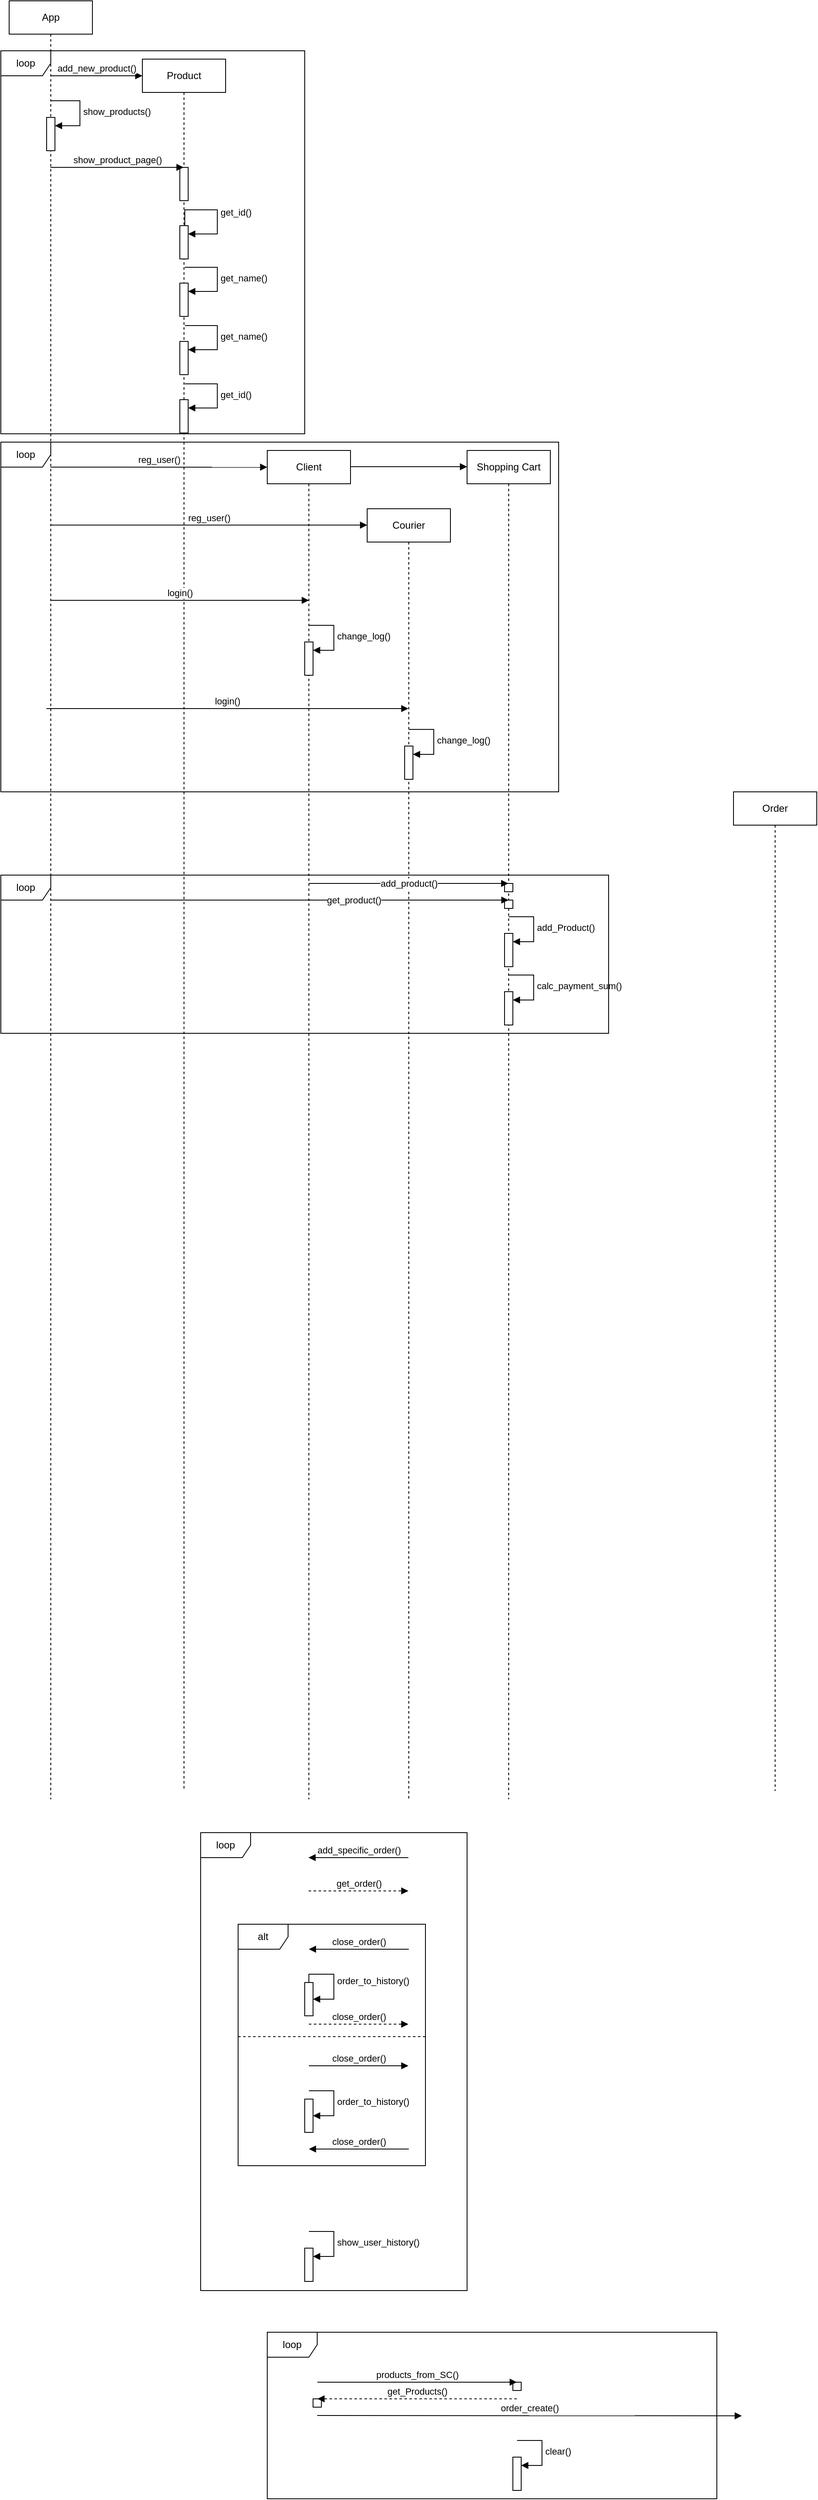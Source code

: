 <mxfile version="22.0.4" type="github">
  <diagram name="Страница — 1" id="QKT6WsH2Z0uWWN3aXLzz">
    <mxGraphModel dx="2620" dy="2117" grid="1" gridSize="10" guides="1" tooltips="1" connect="1" arrows="1" fold="1" page="1" pageScale="1" pageWidth="827" pageHeight="1169" math="0" shadow="0">
      <root>
        <mxCell id="0" />
        <mxCell id="1" parent="0" />
        <mxCell id="R161lrSTg0WXfEPUk8Zl-1" value="App" style="shape=umlLifeline;perimeter=lifelinePerimeter;whiteSpace=wrap;html=1;container=1;dropTarget=0;collapsible=0;recursiveResize=0;outlineConnect=0;portConstraint=eastwest;newEdgeStyle={&quot;curved&quot;:0,&quot;rounded&quot;:0};" parent="1" vertex="1">
          <mxGeometry x="-30" y="-320" width="100" height="2160" as="geometry" />
        </mxCell>
        <mxCell id="KEKvrft_BPd6GVxRHbvh-13" value="" style="html=1;points=[[0,0,0,0,5],[0,1,0,0,-5],[1,0,0,0,5],[1,1,0,0,-5]];perimeter=orthogonalPerimeter;outlineConnect=0;targetShapes=umlLifeline;portConstraint=eastwest;newEdgeStyle={&quot;curved&quot;:0,&quot;rounded&quot;:0};" vertex="1" parent="R161lrSTg0WXfEPUk8Zl-1">
          <mxGeometry x="45" y="140" width="10" height="40" as="geometry" />
        </mxCell>
        <mxCell id="R161lrSTg0WXfEPUk8Zl-2" value="Product" style="shape=umlLifeline;perimeter=lifelinePerimeter;whiteSpace=wrap;html=1;container=1;dropTarget=0;collapsible=0;recursiveResize=0;outlineConnect=0;portConstraint=eastwest;newEdgeStyle={&quot;curved&quot;:0,&quot;rounded&quot;:0};" parent="1" vertex="1">
          <mxGeometry x="130" y="-250" width="100" height="2080" as="geometry" />
        </mxCell>
        <mxCell id="KEKvrft_BPd6GVxRHbvh-15" value="" style="html=1;points=[[0,0,0,0,5],[0,1,0,0,-5],[1,0,0,0,5],[1,1,0,0,-5]];perimeter=orthogonalPerimeter;outlineConnect=0;targetShapes=umlLifeline;portConstraint=eastwest;newEdgeStyle={&quot;curved&quot;:0,&quot;rounded&quot;:0};" vertex="1" parent="R161lrSTg0WXfEPUk8Zl-2">
          <mxGeometry x="45" y="200" width="10" height="40" as="geometry" />
        </mxCell>
        <mxCell id="KEKvrft_BPd6GVxRHbvh-16" value="get_id()" style="html=1;align=left;spacingLeft=2;endArrow=block;rounded=0;edgeStyle=orthogonalEdgeStyle;curved=0;rounded=0;" edge="1" parent="R161lrSTg0WXfEPUk8Zl-2" target="KEKvrft_BPd6GVxRHbvh-15">
          <mxGeometry relative="1" as="geometry">
            <mxPoint x="51" y="200" as="sourcePoint" />
            <Array as="points">
              <mxPoint x="90" y="181" />
              <mxPoint x="90" y="210" />
            </Array>
          </mxGeometry>
        </mxCell>
        <mxCell id="KEKvrft_BPd6GVxRHbvh-17" value="" style="html=1;points=[[0,0,0,0,5],[0,1,0,0,-5],[1,0,0,0,5],[1,1,0,0,-5]];perimeter=orthogonalPerimeter;outlineConnect=0;targetShapes=umlLifeline;portConstraint=eastwest;newEdgeStyle={&quot;curved&quot;:0,&quot;rounded&quot;:0};" vertex="1" parent="R161lrSTg0WXfEPUk8Zl-2">
          <mxGeometry x="45" y="130" width="10" height="40" as="geometry" />
        </mxCell>
        <mxCell id="KEKvrft_BPd6GVxRHbvh-22" value="" style="html=1;points=[[0,0,0,0,5],[0,1,0,0,-5],[1,0,0,0,5],[1,1,0,0,-5]];perimeter=orthogonalPerimeter;outlineConnect=0;targetShapes=umlLifeline;portConstraint=eastwest;newEdgeStyle={&quot;curved&quot;:0,&quot;rounded&quot;:0};" vertex="1" parent="R161lrSTg0WXfEPUk8Zl-2">
          <mxGeometry x="45" y="269" width="10" height="40" as="geometry" />
        </mxCell>
        <mxCell id="KEKvrft_BPd6GVxRHbvh-23" value="get_name()" style="html=1;align=left;spacingLeft=2;endArrow=block;rounded=0;edgeStyle=orthogonalEdgeStyle;curved=0;rounded=0;exitX=0.51;exitY=0.115;exitDx=0;exitDy=0;exitPerimeter=0;" edge="1" parent="R161lrSTg0WXfEPUk8Zl-2" target="KEKvrft_BPd6GVxRHbvh-22">
          <mxGeometry relative="1" as="geometry">
            <mxPoint x="51" y="250" as="sourcePoint" />
            <Array as="points">
              <mxPoint x="90" y="250" />
              <mxPoint x="90" y="279" />
            </Array>
          </mxGeometry>
        </mxCell>
        <mxCell id="KEKvrft_BPd6GVxRHbvh-24" value="" style="html=1;points=[[0,0,0,0,5],[0,1,0,0,-5],[1,0,0,0,5],[1,1,0,0,-5]];perimeter=orthogonalPerimeter;outlineConnect=0;targetShapes=umlLifeline;portConstraint=eastwest;newEdgeStyle={&quot;curved&quot;:0,&quot;rounded&quot;:0};" vertex="1" parent="R161lrSTg0WXfEPUk8Zl-2">
          <mxGeometry x="45" y="339" width="10" height="40" as="geometry" />
        </mxCell>
        <mxCell id="KEKvrft_BPd6GVxRHbvh-25" value="get_name()" style="html=1;align=left;spacingLeft=2;endArrow=block;rounded=0;edgeStyle=orthogonalEdgeStyle;curved=0;rounded=0;exitX=0.51;exitY=0.115;exitDx=0;exitDy=0;exitPerimeter=0;" edge="1" parent="R161lrSTg0WXfEPUk8Zl-2" target="KEKvrft_BPd6GVxRHbvh-24">
          <mxGeometry relative="1" as="geometry">
            <mxPoint x="51" y="320" as="sourcePoint" />
            <Array as="points">
              <mxPoint x="90" y="320" />
              <mxPoint x="90" y="349" />
            </Array>
          </mxGeometry>
        </mxCell>
        <mxCell id="KEKvrft_BPd6GVxRHbvh-26" value="" style="html=1;points=[[0,0,0,0,5],[0,1,0,0,-5],[1,0,0,0,5],[1,1,0,0,-5]];perimeter=orthogonalPerimeter;outlineConnect=0;targetShapes=umlLifeline;portConstraint=eastwest;newEdgeStyle={&quot;curved&quot;:0,&quot;rounded&quot;:0};" vertex="1" parent="R161lrSTg0WXfEPUk8Zl-2">
          <mxGeometry x="45" y="409" width="10" height="40" as="geometry" />
        </mxCell>
        <mxCell id="KEKvrft_BPd6GVxRHbvh-27" value="get_id()" style="html=1;align=left;spacingLeft=2;endArrow=block;rounded=0;edgeStyle=orthogonalEdgeStyle;curved=0;rounded=0;exitX=0.51;exitY=0.115;exitDx=0;exitDy=0;exitPerimeter=0;" edge="1" parent="R161lrSTg0WXfEPUk8Zl-2" target="KEKvrft_BPd6GVxRHbvh-26">
          <mxGeometry relative="1" as="geometry">
            <mxPoint x="51" y="390" as="sourcePoint" />
            <Array as="points">
              <mxPoint x="90.0" y="390" />
              <mxPoint x="90.0" y="419" />
            </Array>
          </mxGeometry>
        </mxCell>
        <mxCell id="R161lrSTg0WXfEPUk8Zl-4" value="Client" style="shape=umlLifeline;perimeter=lifelinePerimeter;whiteSpace=wrap;html=1;container=1;dropTarget=0;collapsible=0;recursiveResize=0;outlineConnect=0;portConstraint=eastwest;newEdgeStyle={&quot;curved&quot;:0,&quot;rounded&quot;:0};" parent="1" vertex="1">
          <mxGeometry x="280" y="220" width="100" height="1620" as="geometry" />
        </mxCell>
        <mxCell id="R161lrSTg0WXfEPUk8Zl-59" value="order_to_history()" style="html=1;align=left;spacingLeft=2;endArrow=block;rounded=0;edgeStyle=orthogonalEdgeStyle;curved=0;rounded=0;" parent="R161lrSTg0WXfEPUk8Zl-4" source="R161lrSTg0WXfEPUk8Zl-60" target="R161lrSTg0WXfEPUk8Zl-60" edge="1">
          <mxGeometry relative="1" as="geometry">
            <mxPoint x="50" y="2147.08" as="sourcePoint" />
            <Array as="points">
              <mxPoint x="50" y="1830" />
              <mxPoint x="80" y="1830" />
              <mxPoint x="80" y="1860" />
            </Array>
            <mxPoint x="60" y="1860" as="targetPoint" />
          </mxGeometry>
        </mxCell>
        <mxCell id="R161lrSTg0WXfEPUk8Zl-60" value="" style="html=1;points=[[0,0,0,0,5],[0,1,0,0,-5],[1,0,0,0,5],[1,1,0,0,-5]];perimeter=orthogonalPerimeter;outlineConnect=0;targetShapes=umlLifeline;portConstraint=eastwest;newEdgeStyle={&quot;curved&quot;:0,&quot;rounded&quot;:0};" parent="R161lrSTg0WXfEPUk8Zl-4" vertex="1">
          <mxGeometry x="45" y="1840" width="10" height="40" as="geometry" />
        </mxCell>
        <mxCell id="R161lrSTg0WXfEPUk8Zl-65" value="" style="html=1;points=[[0,0,0,0,5],[0,1,0,0,-5],[1,0,0,0,5],[1,1,0,0,-5]];perimeter=orthogonalPerimeter;outlineConnect=0;targetShapes=umlLifeline;portConstraint=eastwest;newEdgeStyle={&quot;curved&quot;:0,&quot;rounded&quot;:0};" parent="R161lrSTg0WXfEPUk8Zl-4" vertex="1">
          <mxGeometry x="45" y="1980" width="10" height="40" as="geometry" />
        </mxCell>
        <mxCell id="KEKvrft_BPd6GVxRHbvh-2" value="show_user_history()" style="html=1;align=left;spacingLeft=2;endArrow=block;rounded=0;edgeStyle=orthogonalEdgeStyle;curved=0;rounded=0;" edge="1" parent="R161lrSTg0WXfEPUk8Zl-4">
          <mxGeometry relative="1" as="geometry">
            <mxPoint x="50" y="2139" as="sourcePoint" />
            <Array as="points">
              <mxPoint x="80" y="2169" />
            </Array>
            <mxPoint x="55" y="2169" as="targetPoint" />
          </mxGeometry>
        </mxCell>
        <mxCell id="KEKvrft_BPd6GVxRHbvh-3" value="" style="html=1;points=[[0,0,0,0,5],[0,1,0,0,-5],[1,0,0,0,5],[1,1,0,0,-5]];perimeter=orthogonalPerimeter;outlineConnect=0;targetShapes=umlLifeline;portConstraint=eastwest;newEdgeStyle={&quot;curved&quot;:0,&quot;rounded&quot;:0};" vertex="1" parent="R161lrSTg0WXfEPUk8Zl-4">
          <mxGeometry x="45" y="2159" width="10" height="40" as="geometry" />
        </mxCell>
        <mxCell id="KEKvrft_BPd6GVxRHbvh-30" value="" style="html=1;points=[[0,0,0,0,5],[0,1,0,0,-5],[1,0,0,0,5],[1,1,0,0,-5]];perimeter=orthogonalPerimeter;outlineConnect=0;targetShapes=umlLifeline;portConstraint=eastwest;newEdgeStyle={&quot;curved&quot;:0,&quot;rounded&quot;:0};" vertex="1" parent="R161lrSTg0WXfEPUk8Zl-4">
          <mxGeometry x="45" y="230" width="10" height="40" as="geometry" />
        </mxCell>
        <mxCell id="KEKvrft_BPd6GVxRHbvh-31" value="change_log()" style="html=1;align=left;spacingLeft=2;endArrow=block;rounded=0;edgeStyle=orthogonalEdgeStyle;curved=0;rounded=0;" edge="1" target="KEKvrft_BPd6GVxRHbvh-30" parent="R161lrSTg0WXfEPUk8Zl-4">
          <mxGeometry relative="1" as="geometry">
            <mxPoint x="50" y="210" as="sourcePoint" />
            <Array as="points">
              <mxPoint x="80" y="240" />
            </Array>
          </mxGeometry>
        </mxCell>
        <mxCell id="R161lrSTg0WXfEPUk8Zl-5" value="Courier" style="shape=umlLifeline;perimeter=lifelinePerimeter;whiteSpace=wrap;html=1;container=1;dropTarget=0;collapsible=0;recursiveResize=0;outlineConnect=0;portConstraint=eastwest;newEdgeStyle={&quot;curved&quot;:0,&quot;rounded&quot;:0};" parent="1" vertex="1">
          <mxGeometry x="400" y="290" width="100" height="1550" as="geometry" />
        </mxCell>
        <mxCell id="KEKvrft_BPd6GVxRHbvh-36" value="" style="html=1;points=[[0,0,0,0,5],[0,1,0,0,-5],[1,0,0,0,5],[1,1,0,0,-5]];perimeter=orthogonalPerimeter;outlineConnect=0;targetShapes=umlLifeline;portConstraint=eastwest;newEdgeStyle={&quot;curved&quot;:0,&quot;rounded&quot;:0};" vertex="1" parent="R161lrSTg0WXfEPUk8Zl-5">
          <mxGeometry x="45" y="285" width="10" height="40" as="geometry" />
        </mxCell>
        <mxCell id="KEKvrft_BPd6GVxRHbvh-37" value="change_log()" style="html=1;align=left;spacingLeft=2;endArrow=block;rounded=0;edgeStyle=orthogonalEdgeStyle;curved=0;rounded=0;" edge="1" parent="R161lrSTg0WXfEPUk8Zl-5" target="KEKvrft_BPd6GVxRHbvh-36">
          <mxGeometry relative="1" as="geometry">
            <mxPoint x="50" y="265" as="sourcePoint" />
            <Array as="points">
              <mxPoint x="80" y="265" />
              <mxPoint x="80" y="295" />
            </Array>
          </mxGeometry>
        </mxCell>
        <mxCell id="R161lrSTg0WXfEPUk8Zl-6" value="Order" style="shape=umlLifeline;perimeter=lifelinePerimeter;whiteSpace=wrap;html=1;container=1;dropTarget=0;collapsible=0;recursiveResize=0;outlineConnect=0;portConstraint=eastwest;newEdgeStyle={&quot;curved&quot;:0,&quot;rounded&quot;:0};" parent="1" vertex="1">
          <mxGeometry x="840" y="630" width="100" height="1200" as="geometry" />
        </mxCell>
        <mxCell id="R161lrSTg0WXfEPUk8Zl-7" value="Shopping Cart" style="shape=umlLifeline;perimeter=lifelinePerimeter;whiteSpace=wrap;html=1;container=1;dropTarget=0;collapsible=0;recursiveResize=0;outlineConnect=0;portConstraint=eastwest;newEdgeStyle={&quot;curved&quot;:0,&quot;rounded&quot;:0};" parent="1" vertex="1">
          <mxGeometry x="520" y="220" width="100" height="1620" as="geometry" />
        </mxCell>
        <mxCell id="R161lrSTg0WXfEPUk8Zl-32" value="add_Product()" style="html=1;align=left;spacingLeft=2;endArrow=block;rounded=0;edgeStyle=orthogonalEdgeStyle;curved=0;rounded=0;" parent="R161lrSTg0WXfEPUk8Zl-7" edge="1">
          <mxGeometry relative="1" as="geometry">
            <mxPoint x="50" y="560" as="sourcePoint" />
            <Array as="points">
              <mxPoint x="80" y="590" />
            </Array>
            <mxPoint x="55" y="590" as="targetPoint" />
          </mxGeometry>
        </mxCell>
        <mxCell id="R161lrSTg0WXfEPUk8Zl-35" value="calc_payment_sum()" style="html=1;align=left;spacingLeft=2;endArrow=block;rounded=0;edgeStyle=orthogonalEdgeStyle;curved=0;rounded=0;" parent="R161lrSTg0WXfEPUk8Zl-7" edge="1">
          <mxGeometry relative="1" as="geometry">
            <mxPoint x="50" y="630" as="sourcePoint" />
            <Array as="points">
              <mxPoint x="80" y="660" />
            </Array>
            <mxPoint x="55" y="660" as="targetPoint" />
          </mxGeometry>
        </mxCell>
        <mxCell id="R161lrSTg0WXfEPUk8Zl-36" value="" style="html=1;points=[[0,0,0,0,5],[0,1,0,0,-5],[1,0,0,0,5],[1,1,0,0,-5]];perimeter=orthogonalPerimeter;outlineConnect=0;targetShapes=umlLifeline;portConstraint=eastwest;newEdgeStyle={&quot;curved&quot;:0,&quot;rounded&quot;:0};" parent="R161lrSTg0WXfEPUk8Zl-7" vertex="1">
          <mxGeometry x="45" y="650" width="10" height="40" as="geometry" />
        </mxCell>
        <mxCell id="R161lrSTg0WXfEPUk8Zl-42" value="clear()" style="html=1;align=left;spacingLeft=2;endArrow=block;rounded=0;edgeStyle=orthogonalEdgeStyle;curved=0;rounded=0;" parent="R161lrSTg0WXfEPUk8Zl-7" edge="1">
          <mxGeometry relative="1" as="geometry">
            <mxPoint x="60" y="2390" as="sourcePoint" />
            <Array as="points">
              <mxPoint x="90" y="2420" />
            </Array>
            <mxPoint x="65" y="2420" as="targetPoint" />
          </mxGeometry>
        </mxCell>
        <mxCell id="R161lrSTg0WXfEPUk8Zl-43" value="" style="html=1;points=[[0,0,0,0,5],[0,1,0,0,-5],[1,0,0,0,5],[1,1,0,0,-5]];perimeter=orthogonalPerimeter;outlineConnect=0;targetShapes=umlLifeline;portConstraint=eastwest;newEdgeStyle={&quot;curved&quot;:0,&quot;rounded&quot;:0};" parent="R161lrSTg0WXfEPUk8Zl-7" vertex="1">
          <mxGeometry x="55" y="2410" width="10" height="40" as="geometry" />
        </mxCell>
        <mxCell id="KEKvrft_BPd6GVxRHbvh-19" value="" style="html=1;points=[[0,0,0,0,5],[0,1,0,0,-5],[1,0,0,0,5],[1,1,0,0,-5]];perimeter=orthogonalPerimeter;outlineConnect=0;targetShapes=umlLifeline;portConstraint=eastwest;newEdgeStyle={&quot;curved&quot;:0,&quot;rounded&quot;:0};" vertex="1" parent="R161lrSTg0WXfEPUk8Zl-7">
          <mxGeometry x="45" y="540" width="10" height="10" as="geometry" />
        </mxCell>
        <mxCell id="R161lrSTg0WXfEPUk8Zl-9" value="add_new_product()" style="html=1;verticalAlign=bottom;endArrow=block;curved=0;rounded=0;" parent="1" edge="1">
          <mxGeometry width="80" relative="1" as="geometry">
            <mxPoint x="19.5" y="-230" as="sourcePoint" />
            <mxPoint x="130" y="-230" as="targetPoint" />
          </mxGeometry>
        </mxCell>
        <mxCell id="R161lrSTg0WXfEPUk8Zl-12" value="reg_user()" style="html=1;verticalAlign=bottom;endArrow=block;curved=0;rounded=0;entryX=0;entryY=0.067;entryDx=0;entryDy=0;entryPerimeter=0;" parent="1" edge="1">
          <mxGeometry width="80" relative="1" as="geometry">
            <mxPoint x="19.5" y="240" as="sourcePoint" />
            <mxPoint x="280" y="240.1" as="targetPoint" />
          </mxGeometry>
        </mxCell>
        <mxCell id="R161lrSTg0WXfEPUk8Zl-14" value="reg_user()" style="html=1;verticalAlign=bottom;endArrow=block;curved=0;rounded=0;entryX=0;entryY=0.067;entryDx=0;entryDy=0;entryPerimeter=0;" parent="1" edge="1">
          <mxGeometry width="80" relative="1" as="geometry">
            <mxPoint x="19.5" y="309.58" as="sourcePoint" />
            <mxPoint x="400" y="309.68" as="targetPoint" />
          </mxGeometry>
        </mxCell>
        <mxCell id="R161lrSTg0WXfEPUk8Zl-15" value="" style="html=1;verticalAlign=bottom;endArrow=block;curved=0;rounded=0;" parent="1" edge="1">
          <mxGeometry width="80" relative="1" as="geometry">
            <mxPoint x="380" y="239.5" as="sourcePoint" />
            <mxPoint x="520" y="239.5" as="targetPoint" />
          </mxGeometry>
        </mxCell>
        <mxCell id="R161lrSTg0WXfEPUk8Zl-16" value="loop" style="shape=umlFrame;whiteSpace=wrap;html=1;pointerEvents=0;" parent="1" vertex="1">
          <mxGeometry x="-40" y="-260" width="365" height="460" as="geometry" />
        </mxCell>
        <mxCell id="R161lrSTg0WXfEPUk8Zl-17" value="order_create()" style="html=1;verticalAlign=bottom;endArrow=block;curved=0;rounded=0;entryX=0;entryY=0.017;entryDx=0;entryDy=0;entryPerimeter=0;" parent="1" edge="1">
          <mxGeometry width="80" relative="1" as="geometry">
            <mxPoint x="340" y="2580" as="sourcePoint" />
            <mxPoint x="850" y="2580.4" as="targetPoint" />
          </mxGeometry>
        </mxCell>
        <mxCell id="R161lrSTg0WXfEPUk8Zl-18" value="loop" style="shape=umlFrame;whiteSpace=wrap;html=1;pointerEvents=0;" parent="1" vertex="1">
          <mxGeometry x="280" y="2480" width="540" height="200" as="geometry" />
        </mxCell>
        <mxCell id="R161lrSTg0WXfEPUk8Zl-21" value="loop" style="shape=umlFrame;whiteSpace=wrap;html=1;pointerEvents=0;" parent="1" vertex="1">
          <mxGeometry x="-40" y="210" width="670" height="420" as="geometry" />
        </mxCell>
        <mxCell id="R161lrSTg0WXfEPUk8Zl-25" value="" style="html=1;verticalAlign=bottom;endArrow=block;curved=0;rounded=0;" parent="1" edge="1">
          <mxGeometry width="80" relative="1" as="geometry">
            <mxPoint x="20.25" y="760" as="sourcePoint" />
            <mxPoint x="569.75" y="760" as="targetPoint" />
          </mxGeometry>
        </mxCell>
        <mxCell id="R161lrSTg0WXfEPUk8Zl-26" value="get_product()" style="edgeLabel;html=1;align=center;verticalAlign=middle;resizable=0;points=[];" parent="R161lrSTg0WXfEPUk8Zl-25" vertex="1" connectable="0">
          <mxGeometry x="0.186" relative="1" as="geometry">
            <mxPoint x="37" as="offset" />
          </mxGeometry>
        </mxCell>
        <mxCell id="R161lrSTg0WXfEPUk8Zl-27" value="loop" style="shape=umlFrame;whiteSpace=wrap;html=1;pointerEvents=0;" parent="1" vertex="1">
          <mxGeometry x="-40" y="730" width="730" height="190" as="geometry" />
        </mxCell>
        <mxCell id="R161lrSTg0WXfEPUk8Zl-33" value="" style="html=1;points=[[0,0,0,0,5],[0,1,0,0,-5],[1,0,0,0,5],[1,1,0,0,-5]];perimeter=orthogonalPerimeter;outlineConnect=0;targetShapes=umlLifeline;portConstraint=eastwest;newEdgeStyle={&quot;curved&quot;:0,&quot;rounded&quot;:0};" parent="1" vertex="1">
          <mxGeometry x="565" y="800" width="10" height="40" as="geometry" />
        </mxCell>
        <mxCell id="R161lrSTg0WXfEPUk8Zl-46" value="add_specific_order()" style="html=1;verticalAlign=bottom;endArrow=block;curved=0;rounded=0;" parent="1" edge="1">
          <mxGeometry width="80" relative="1" as="geometry">
            <mxPoint x="449.5" y="1910" as="sourcePoint" />
            <mxPoint x="329.5" y="1910" as="targetPoint" />
          </mxGeometry>
        </mxCell>
        <mxCell id="R161lrSTg0WXfEPUk8Zl-47" value="get_order()" style="html=1;verticalAlign=bottom;endArrow=block;curved=0;rounded=0;dashed=1;" parent="1" edge="1">
          <mxGeometry width="80" relative="1" as="geometry">
            <mxPoint x="329.667" y="1950.0" as="sourcePoint" />
            <mxPoint x="449.5" y="1950.0" as="targetPoint" />
          </mxGeometry>
        </mxCell>
        <mxCell id="R161lrSTg0WXfEPUk8Zl-48" value="loop" style="shape=umlFrame;whiteSpace=wrap;html=1;pointerEvents=0;" parent="1" vertex="1">
          <mxGeometry x="200" y="1880" width="320" height="550" as="geometry" />
        </mxCell>
        <mxCell id="R161lrSTg0WXfEPUk8Zl-49" value="close_order()" style="html=1;verticalAlign=bottom;endArrow=block;curved=0;rounded=0;" parent="1" edge="1">
          <mxGeometry width="80" relative="1" as="geometry">
            <mxPoint x="450" y="2020" as="sourcePoint" />
            <mxPoint x="330" y="2020" as="targetPoint" />
          </mxGeometry>
        </mxCell>
        <mxCell id="R161lrSTg0WXfEPUk8Zl-50" value="close_order()" style="html=1;verticalAlign=bottom;endArrow=block;curved=0;rounded=0;dashed=1;" parent="1" edge="1">
          <mxGeometry width="80" relative="1" as="geometry">
            <mxPoint x="330" y="2110" as="sourcePoint" />
            <mxPoint x="449.5" y="2110" as="targetPoint" />
          </mxGeometry>
        </mxCell>
        <mxCell id="R161lrSTg0WXfEPUk8Zl-53" value="close_order()" style="html=1;verticalAlign=bottom;endArrow=block;curved=0;rounded=0;" parent="1" edge="1">
          <mxGeometry width="80" relative="1" as="geometry">
            <mxPoint x="330" y="2160" as="sourcePoint" />
            <mxPoint x="449.5" y="2160" as="targetPoint" />
          </mxGeometry>
        </mxCell>
        <mxCell id="R161lrSTg0WXfEPUk8Zl-54" value="close_order()" style="html=1;verticalAlign=bottom;endArrow=block;curved=0;rounded=0;" parent="1" edge="1">
          <mxGeometry width="80" relative="1" as="geometry">
            <mxPoint x="450" y="2260" as="sourcePoint" />
            <mxPoint x="330" y="2260" as="targetPoint" />
          </mxGeometry>
        </mxCell>
        <mxCell id="R161lrSTg0WXfEPUk8Zl-55" value="alt" style="shape=umlFrame;whiteSpace=wrap;html=1;pointerEvents=0;" parent="1" vertex="1">
          <mxGeometry x="245" y="1990" width="225" height="290" as="geometry" />
        </mxCell>
        <mxCell id="R161lrSTg0WXfEPUk8Zl-56" value="" style="line;strokeWidth=1;fillColor=none;align=left;verticalAlign=middle;spacingTop=-1;spacingLeft=3;spacingRight=3;rotatable=0;labelPosition=right;points=[];portConstraint=eastwest;strokeColor=inherit;dashed=1;" parent="1" vertex="1">
          <mxGeometry x="245" y="2121" width="225" height="8" as="geometry" />
        </mxCell>
        <mxCell id="R161lrSTg0WXfEPUk8Zl-64" value="order_to_history()" style="html=1;align=left;spacingLeft=2;endArrow=block;rounded=0;edgeStyle=orthogonalEdgeStyle;curved=0;rounded=0;" parent="1" edge="1">
          <mxGeometry relative="1" as="geometry">
            <mxPoint x="330" y="2190" as="sourcePoint" />
            <Array as="points">
              <mxPoint x="360" y="2220" />
            </Array>
            <mxPoint x="335" y="2220" as="targetPoint" />
          </mxGeometry>
        </mxCell>
        <mxCell id="KEKvrft_BPd6GVxRHbvh-10" value="show_product_page()" style="html=1;verticalAlign=bottom;endArrow=block;curved=0;rounded=0;" edge="1" parent="1" target="R161lrSTg0WXfEPUk8Zl-2">
          <mxGeometry width="80" relative="1" as="geometry">
            <mxPoint x="19.5" y="-120" as="sourcePoint" />
            <mxPoint x="130" y="-120" as="targetPoint" />
          </mxGeometry>
        </mxCell>
        <mxCell id="KEKvrft_BPd6GVxRHbvh-14" value="show_products()" style="html=1;align=left;spacingLeft=2;endArrow=block;rounded=0;edgeStyle=orthogonalEdgeStyle;curved=0;rounded=0;" edge="1" target="KEKvrft_BPd6GVxRHbvh-13" parent="1">
          <mxGeometry relative="1" as="geometry">
            <mxPoint x="20" y="-200" as="sourcePoint" />
            <Array as="points">
              <mxPoint x="55" y="-170" />
            </Array>
          </mxGeometry>
        </mxCell>
        <mxCell id="KEKvrft_BPd6GVxRHbvh-18" value="" style="html=1;points=[[0,0,0,0,5],[0,1,0,0,-5],[1,0,0,0,5],[1,1,0,0,-5]];perimeter=orthogonalPerimeter;outlineConnect=0;targetShapes=umlLifeline;portConstraint=eastwest;newEdgeStyle={&quot;curved&quot;:0,&quot;rounded&quot;:0};" vertex="1" parent="1">
          <mxGeometry x="565" y="740" width="10" height="10" as="geometry" />
        </mxCell>
        <mxCell id="R161lrSTg0WXfEPUk8Zl-23" value="" style="html=1;verticalAlign=bottom;endArrow=block;curved=0;rounded=0;" parent="1" edge="1">
          <mxGeometry width="80" relative="1" as="geometry">
            <mxPoint x="330" y="740" as="sourcePoint" />
            <mxPoint x="569.5" y="740" as="targetPoint" />
          </mxGeometry>
        </mxCell>
        <mxCell id="R161lrSTg0WXfEPUk8Zl-24" value="add_product()" style="edgeLabel;html=1;align=center;verticalAlign=middle;resizable=0;points=[];" parent="R161lrSTg0WXfEPUk8Zl-23" vertex="1" connectable="0">
          <mxGeometry x="0.186" relative="1" as="geometry">
            <mxPoint x="-22" as="offset" />
          </mxGeometry>
        </mxCell>
        <mxCell id="KEKvrft_BPd6GVxRHbvh-20" value="" style="html=1;points=[[0,0,0,0,5],[0,1,0,0,-5],[1,0,0,0,5],[1,1,0,0,-5]];perimeter=orthogonalPerimeter;outlineConnect=0;targetShapes=umlLifeline;portConstraint=eastwest;newEdgeStyle={&quot;curved&quot;:0,&quot;rounded&quot;:0};" vertex="1" parent="1">
          <mxGeometry x="575" y="2540" width="10" height="10" as="geometry" />
        </mxCell>
        <mxCell id="R161lrSTg0WXfEPUk8Zl-38" value="products_from_SC()" style="html=1;verticalAlign=bottom;endArrow=block;curved=0;rounded=0;" parent="1" edge="1">
          <mxGeometry width="80" relative="1" as="geometry">
            <mxPoint x="340.25" y="2540" as="sourcePoint" />
            <mxPoint x="579.75" y="2540" as="targetPoint" />
          </mxGeometry>
        </mxCell>
        <mxCell id="KEKvrft_BPd6GVxRHbvh-21" value="" style="html=1;points=[[0,0,0,0,5],[0,1,0,0,-5],[1,0,0,0,5],[1,1,0,0,-5]];perimeter=orthogonalPerimeter;outlineConnect=0;targetShapes=umlLifeline;portConstraint=eastwest;newEdgeStyle={&quot;curved&quot;:0,&quot;rounded&quot;:0};" vertex="1" parent="1">
          <mxGeometry x="335" y="2560" width="10" height="10" as="geometry" />
        </mxCell>
        <mxCell id="R161lrSTg0WXfEPUk8Zl-40" value="get_Products()" style="html=1;verticalAlign=bottom;endArrow=block;curved=0;rounded=0;dashed=1;" parent="1" edge="1">
          <mxGeometry width="80" relative="1" as="geometry">
            <mxPoint x="579.75" y="2560" as="sourcePoint" />
            <mxPoint x="340.25" y="2560" as="targetPoint" />
          </mxGeometry>
        </mxCell>
        <mxCell id="KEKvrft_BPd6GVxRHbvh-29" value="login()" style="html=1;verticalAlign=bottom;endArrow=block;curved=0;rounded=0;" edge="1" parent="1">
          <mxGeometry width="80" relative="1" as="geometry">
            <mxPoint x="19.63" y="400" as="sourcePoint" />
            <mxPoint x="330" y="400" as="targetPoint" />
          </mxGeometry>
        </mxCell>
        <mxCell id="KEKvrft_BPd6GVxRHbvh-32" value="login()" style="html=1;verticalAlign=bottom;endArrow=block;curved=0;rounded=0;" edge="1" parent="1" target="R161lrSTg0WXfEPUk8Zl-5">
          <mxGeometry width="80" relative="1" as="geometry">
            <mxPoint x="14.63" y="530" as="sourcePoint" />
            <mxPoint x="325" y="530" as="targetPoint" />
          </mxGeometry>
        </mxCell>
      </root>
    </mxGraphModel>
  </diagram>
</mxfile>
